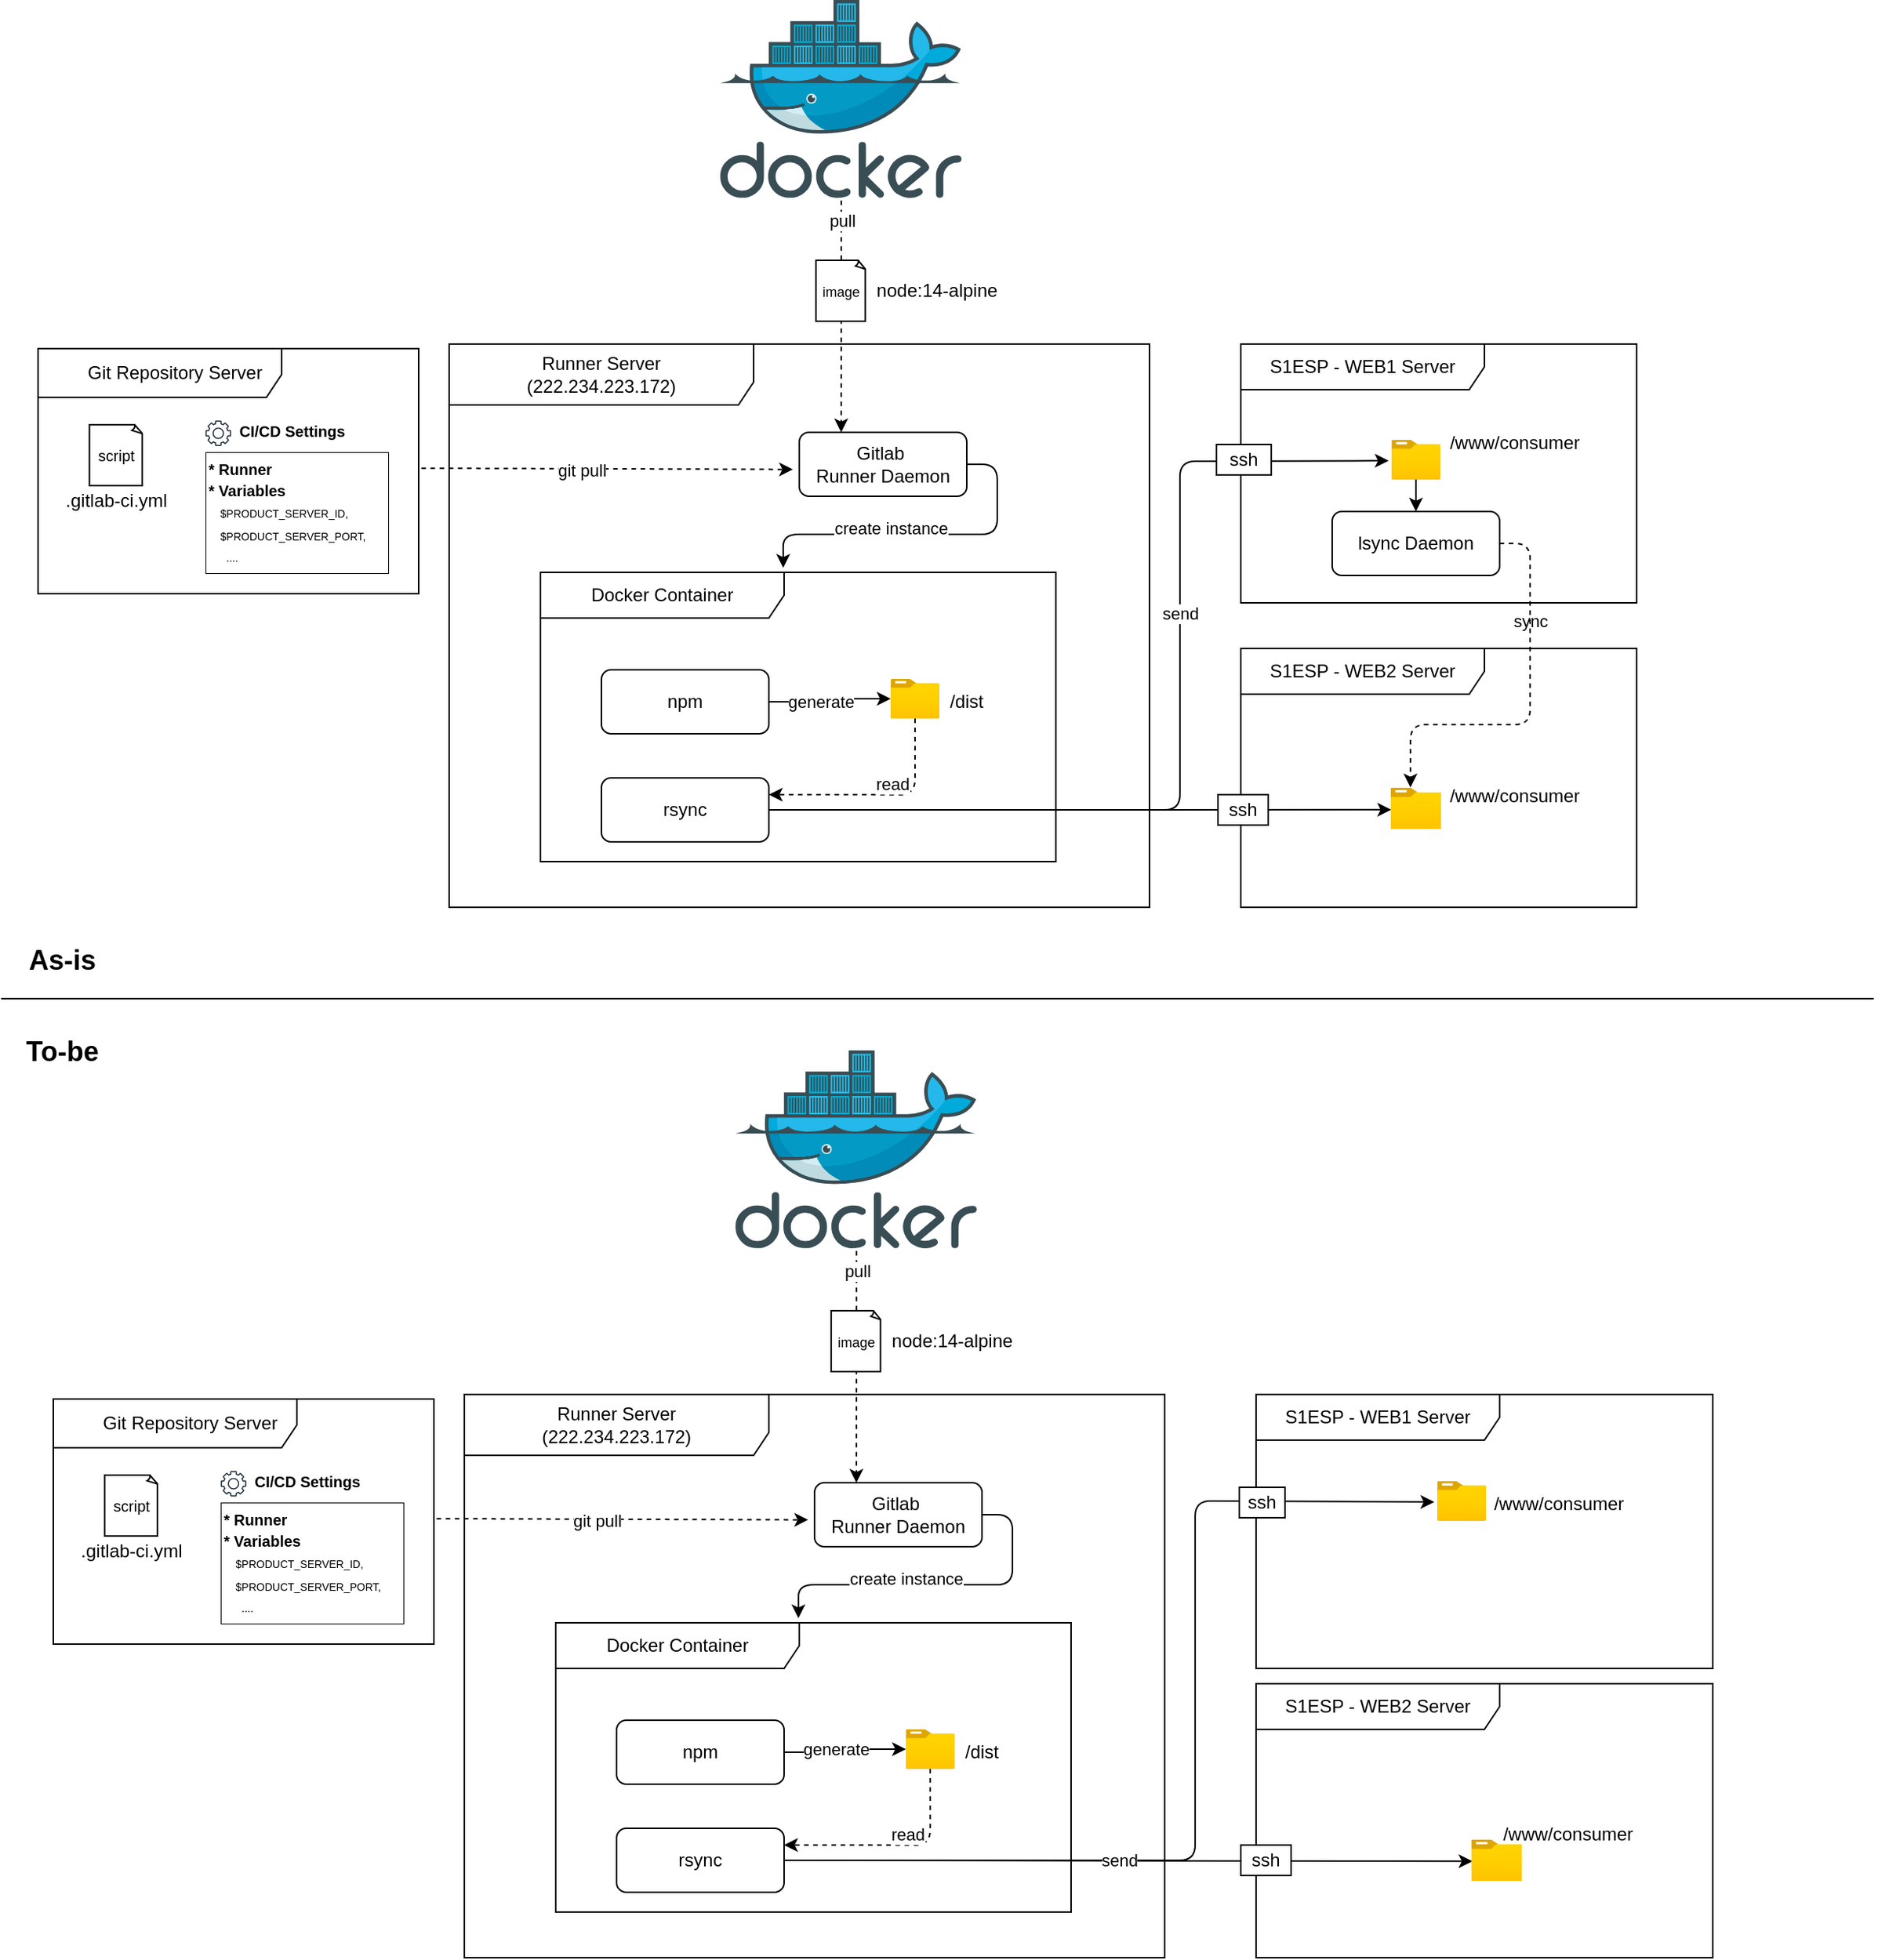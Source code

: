 <mxfile version="24.6.4" type="github">
  <diagram name="페이지-1" id="XIiHkbwO5vJLCOaLFscR">
    <mxGraphModel dx="1035" dy="683" grid="1" gridSize="10" guides="1" tooltips="1" connect="1" arrows="1" fold="1" page="1" pageScale="1" pageWidth="1654" pageHeight="1169" math="0" shadow="0">
      <root>
        <mxCell id="0" />
        <mxCell id="1" parent="0" />
        <mxCell id="avvWg3cv_dRgICwLxERR-168" style="rounded=0;orthogonalLoop=1;jettySize=auto;html=1;entryX=0.011;entryY=0.534;entryDx=0;entryDy=0;entryPerimeter=0;" edge="1" parent="1" source="avvWg3cv_dRgICwLxERR-88" target="avvWg3cv_dRgICwLxERR-61">
          <mxGeometry relative="1" as="geometry" />
        </mxCell>
        <mxCell id="avvWg3cv_dRgICwLxERR-164" style="edgeStyle=orthogonalEdgeStyle;rounded=0;orthogonalLoop=1;jettySize=auto;html=1;entryX=0.023;entryY=0.523;entryDx=0;entryDy=0;entryPerimeter=0;exitX=1;exitY=0.5;exitDx=0;exitDy=0;" edge="1" parent="1" source="avvWg3cv_dRgICwLxERR-149" target="avvWg3cv_dRgICwLxERR-135">
          <mxGeometry relative="1" as="geometry">
            <Array as="points">
              <mxPoint x="590" y="1237" />
            </Array>
          </mxGeometry>
        </mxCell>
        <mxCell id="avvWg3cv_dRgICwLxERR-60" value="send" style="rounded=1;orthogonalLoop=1;jettySize=auto;html=1;entryX=-0.06;entryY=0.526;entryDx=0;entryDy=0;entryPerimeter=0;exitX=1;exitY=0.5;exitDx=0;exitDy=0;curved=0;" edge="1" parent="1" source="avvWg3cv_dRgICwLxERR-88" target="avvWg3cv_dRgICwLxERR-54">
          <mxGeometry x="0.255" relative="1" as="geometry">
            <mxPoint x="1620" y="470" as="targetPoint" />
            <mxPoint x="920" y="290" as="sourcePoint" />
            <Array as="points">
              <mxPoint x="850" y="546" />
              <mxPoint x="850" y="317" />
            </Array>
            <mxPoint as="offset" />
          </mxGeometry>
        </mxCell>
        <mxCell id="avvWg3cv_dRgICwLxERR-65" value="sync" style="edgeLabel;html=1;align=center;verticalAlign=middle;resizable=0;points=[];" vertex="1" connectable="0" parent="avvWg3cv_dRgICwLxERR-60">
          <mxGeometry x="0.223" y="-2" relative="1" as="geometry">
            <mxPoint x="228" y="-5" as="offset" />
          </mxGeometry>
        </mxCell>
        <mxCell id="avvWg3cv_dRgICwLxERR-36" style="rounded=0;orthogonalLoop=1;jettySize=auto;html=1;dashed=1;entryX=0.25;entryY=0;entryDx=0;entryDy=0;exitX=0.502;exitY=1.013;exitDx=0;exitDy=0;exitPerimeter=0;" edge="1" parent="1" source="avvWg3cv_dRgICwLxERR-6" target="avvWg3cv_dRgICwLxERR-76">
          <mxGeometry relative="1" as="geometry">
            <mxPoint x="670" y="110" as="sourcePoint" />
            <mxPoint x="910" y="60" as="targetPoint" />
          </mxGeometry>
        </mxCell>
        <mxCell id="avvWg3cv_dRgICwLxERR-79" value="pull" style="edgeLabel;html=1;align=center;verticalAlign=middle;resizable=0;points=[];" vertex="1" connectable="0" parent="avvWg3cv_dRgICwLxERR-36">
          <mxGeometry x="-0.654" relative="1" as="geometry">
            <mxPoint y="-13" as="offset" />
          </mxGeometry>
        </mxCell>
        <mxCell id="avvWg3cv_dRgICwLxERR-6" value="" style="image;sketch=0;aspect=fixed;html=1;points=[];align=center;fontSize=12;image=img/lib/mscae/Docker.svg;" vertex="1" parent="1">
          <mxGeometry x="548" y="14" width="158.54" height="130" as="geometry" />
        </mxCell>
        <mxCell id="avvWg3cv_dRgICwLxERR-10" value="S1ESP - WEB1 Server" style="shape=umlFrame;whiteSpace=wrap;html=1;pointerEvents=0;recursiveResize=0;container=1;collapsible=0;width=160;" vertex="1" parent="1">
          <mxGeometry x="890" y="240" width="260" height="170" as="geometry" />
        </mxCell>
        <mxCell id="avvWg3cv_dRgICwLxERR-59" style="rounded=0;orthogonalLoop=1;jettySize=auto;html=1;dashed=1;entryX=0.5;entryY=0;entryDx=0;entryDy=0;edgeStyle=orthogonalEdgeStyle;" edge="1" parent="avvWg3cv_dRgICwLxERR-10" source="avvWg3cv_dRgICwLxERR-54" target="avvWg3cv_dRgICwLxERR-89">
          <mxGeometry relative="1" as="geometry">
            <mxPoint x="186.02" y="120" as="targetPoint" />
          </mxGeometry>
        </mxCell>
        <mxCell id="avvWg3cv_dRgICwLxERR-54" value="" style="image;aspect=fixed;html=1;points=[];align=center;fontSize=12;image=img/lib/azure2/general/Folder_Blank.svg;" vertex="1" parent="avvWg3cv_dRgICwLxERR-10">
          <mxGeometry x="99" y="62.99" width="32" height="25.97" as="geometry" />
        </mxCell>
        <mxCell id="avvWg3cv_dRgICwLxERR-55" value="/www/consumer" style="text;html=1;align=center;verticalAlign=middle;whiteSpace=wrap;rounded=0;" vertex="1" parent="avvWg3cv_dRgICwLxERR-10">
          <mxGeometry x="150" y="50.0" width="60" height="30" as="geometry" />
        </mxCell>
        <mxCell id="avvWg3cv_dRgICwLxERR-89" value="&lt;div&gt;lsync Daemon&lt;/div&gt;" style="rounded=1;whiteSpace=wrap;html=1;" vertex="1" parent="avvWg3cv_dRgICwLxERR-10">
          <mxGeometry x="60" y="110" width="110" height="42" as="geometry" />
        </mxCell>
        <mxCell id="avvWg3cv_dRgICwLxERR-57" value="ssh" style="rounded=0;whiteSpace=wrap;html=1;" vertex="1" parent="avvWg3cv_dRgICwLxERR-10">
          <mxGeometry x="-16" y="65.97" width="36" height="20" as="geometry" />
        </mxCell>
        <mxCell id="avvWg3cv_dRgICwLxERR-11" value="S1ESP - WEB2 Server" style="shape=umlFrame;whiteSpace=wrap;html=1;pointerEvents=0;recursiveResize=0;container=1;collapsible=0;width=160;flipH=0;" vertex="1" parent="1">
          <mxGeometry x="890" y="440" width="260" height="170" as="geometry" />
        </mxCell>
        <mxCell id="avvWg3cv_dRgICwLxERR-61" value="" style="image;aspect=fixed;html=1;points=[];align=center;fontSize=12;image=img/lib/azure2/general/Folder_Blank.svg;" vertex="1" parent="avvWg3cv_dRgICwLxERR-11">
          <mxGeometry x="98.37" y="91.5" width="33.27" height="27" as="geometry" />
        </mxCell>
        <mxCell id="avvWg3cv_dRgICwLxERR-62" value="/www/consumer" style="text;html=1;align=center;verticalAlign=middle;whiteSpace=wrap;rounded=0;" vertex="1" parent="avvWg3cv_dRgICwLxERR-11">
          <mxGeometry x="150" y="85.52" width="60" height="22.98" as="geometry" />
        </mxCell>
        <mxCell id="avvWg3cv_dRgICwLxERR-63" value="ssh" style="rounded=0;whiteSpace=wrap;html=1;" vertex="1" parent="avvWg3cv_dRgICwLxERR-11">
          <mxGeometry x="-15" y="96" width="33" height="20" as="geometry" />
        </mxCell>
        <mxCell id="avvWg3cv_dRgICwLxERR-16" value="" style="endArrow=none;html=1;rounded=0;" edge="1" parent="1">
          <mxGeometry width="50" height="50" relative="1" as="geometry">
            <mxPoint x="75.73" y="670" as="sourcePoint" />
            <mxPoint x="1305.73" y="670" as="targetPoint" />
          </mxGeometry>
        </mxCell>
        <mxCell id="avvWg3cv_dRgICwLxERR-29" value="node:14-alpine" style="text;html=1;align=center;verticalAlign=middle;whiteSpace=wrap;rounded=0;" vertex="1" parent="1">
          <mxGeometry x="640" y="200" width="101.46" height="10" as="geometry" />
        </mxCell>
        <mxCell id="avvWg3cv_dRgICwLxERR-66" value="Runner Serve&lt;span style=&quot;background-color: initial;&quot;&gt;r&lt;/span&gt;&lt;div&gt;&lt;span style=&quot;background-color: initial;&quot;&gt;(222.234.223.172)&lt;/span&gt;&lt;/div&gt;" style="shape=umlFrame;whiteSpace=wrap;html=1;pointerEvents=0;recursiveResize=0;container=1;collapsible=0;width=200;height=40;" vertex="1" parent="1">
          <mxGeometry x="370" y="240" width="460" height="370" as="geometry" />
        </mxCell>
        <mxCell id="avvWg3cv_dRgICwLxERR-76" value="Gitlab&amp;nbsp;&lt;div&gt;Runner Daemon&lt;/div&gt;" style="rounded=1;whiteSpace=wrap;html=1;" vertex="1" parent="avvWg3cv_dRgICwLxERR-66">
          <mxGeometry x="230" y="58.0" width="110" height="42" as="geometry" />
        </mxCell>
        <mxCell id="avvWg3cv_dRgICwLxERR-21" value="Docker Container" style="shape=umlFrame;whiteSpace=wrap;html=1;pointerEvents=0;recursiveResize=0;container=1;collapsible=0;width=160;" vertex="1" parent="avvWg3cv_dRgICwLxERR-66">
          <mxGeometry x="60" y="150" width="338.5" height="190" as="geometry" />
        </mxCell>
        <mxCell id="avvWg3cv_dRgICwLxERR-46" value="" style="edgeStyle=orthogonalEdgeStyle;rounded=0;orthogonalLoop=1;jettySize=auto;html=1;exitX=1;exitY=0.5;exitDx=0;exitDy=0;" edge="1" parent="avvWg3cv_dRgICwLxERR-21" source="avvWg3cv_dRgICwLxERR-87" target="avvWg3cv_dRgICwLxERR-47">
          <mxGeometry relative="1" as="geometry">
            <mxPoint x="150.0" y="85.034" as="sourcePoint" />
            <mxPoint x="218.5" y="85" as="targetPoint" />
          </mxGeometry>
        </mxCell>
        <mxCell id="avvWg3cv_dRgICwLxERR-49" value="generate" style="edgeLabel;html=1;align=center;verticalAlign=middle;resizable=0;points=[];" vertex="1" connectable="0" parent="avvWg3cv_dRgICwLxERR-46">
          <mxGeometry x="-0.449" y="4" relative="1" as="geometry">
            <mxPoint x="11" y="4" as="offset" />
          </mxGeometry>
        </mxCell>
        <mxCell id="avvWg3cv_dRgICwLxERR-51" style="rounded=1;orthogonalLoop=1;jettySize=auto;html=1;entryX=1;entryY=0.25;entryDx=0;entryDy=0;dashed=1;edgeStyle=orthogonalEdgeStyle;curved=0;" edge="1" parent="avvWg3cv_dRgICwLxERR-21" source="avvWg3cv_dRgICwLxERR-47" target="avvWg3cv_dRgICwLxERR-88">
          <mxGeometry relative="1" as="geometry">
            <mxPoint x="240.0" y="145" as="targetPoint" />
            <Array as="points">
              <mxPoint x="246" y="146" />
              <mxPoint x="150" y="146" />
            </Array>
          </mxGeometry>
        </mxCell>
        <mxCell id="avvWg3cv_dRgICwLxERR-52" value="read" style="edgeLabel;html=1;align=center;verticalAlign=middle;resizable=0;points=[];" vertex="1" connectable="0" parent="avvWg3cv_dRgICwLxERR-51">
          <mxGeometry x="-0.15" y="3" relative="1" as="geometry">
            <mxPoint x="-3" y="-10" as="offset" />
          </mxGeometry>
        </mxCell>
        <mxCell id="avvWg3cv_dRgICwLxERR-47" value="" style="image;aspect=fixed;html=1;points=[];align=center;fontSize=12;image=img/lib/azure2/general/Folder_Blank.svg;" vertex="1" parent="avvWg3cv_dRgICwLxERR-21">
          <mxGeometry x="230" y="70.01" width="32" height="25.97" as="geometry" />
        </mxCell>
        <mxCell id="avvWg3cv_dRgICwLxERR-48" value="/dist" style="text;html=1;align=center;verticalAlign=middle;whiteSpace=wrap;rounded=0;" vertex="1" parent="avvWg3cv_dRgICwLxERR-21">
          <mxGeometry x="250" y="70.01" width="60" height="30" as="geometry" />
        </mxCell>
        <mxCell id="avvWg3cv_dRgICwLxERR-87" value="npm" style="rounded=1;whiteSpace=wrap;html=1;" vertex="1" parent="avvWg3cv_dRgICwLxERR-21">
          <mxGeometry x="40" y="64.01" width="110" height="42" as="geometry" />
        </mxCell>
        <mxCell id="avvWg3cv_dRgICwLxERR-88" value="rsync" style="rounded=1;whiteSpace=wrap;html=1;" vertex="1" parent="avvWg3cv_dRgICwLxERR-21">
          <mxGeometry x="40" y="135" width="110" height="42" as="geometry" />
        </mxCell>
        <mxCell id="avvWg3cv_dRgICwLxERR-37" style="rounded=1;orthogonalLoop=1;jettySize=auto;html=1;exitX=1;exitY=0.5;exitDx=0;exitDy=0;entryX=0.471;entryY=-0.016;entryDx=0;entryDy=0;entryPerimeter=0;edgeStyle=orthogonalEdgeStyle;curved=0;" edge="1" parent="avvWg3cv_dRgICwLxERR-66" source="avvWg3cv_dRgICwLxERR-76" target="avvWg3cv_dRgICwLxERR-21">
          <mxGeometry relative="1" as="geometry">
            <mxPoint x="255" y="286" as="targetPoint" />
          </mxGeometry>
        </mxCell>
        <mxCell id="avvWg3cv_dRgICwLxERR-40" value="create instance" style="edgeLabel;html=1;align=center;verticalAlign=middle;resizable=0;points=[];" vertex="1" connectable="0" parent="avvWg3cv_dRgICwLxERR-37">
          <mxGeometry x="-0.038" y="2" relative="1" as="geometry">
            <mxPoint x="-26" y="-6" as="offset" />
          </mxGeometry>
        </mxCell>
        <mxCell id="avvWg3cv_dRgICwLxERR-24" value="&lt;font style=&quot;font-size: 9px;&quot;&gt;image&lt;/font&gt;" style="whiteSpace=wrap;html=1;shape=mxgraph.basic.document" vertex="1" parent="1">
          <mxGeometry x="610.91" y="185" width="32.73" height="40" as="geometry" />
        </mxCell>
        <mxCell id="avvWg3cv_dRgICwLxERR-83" style="rounded=0;orthogonalLoop=1;jettySize=auto;html=1;entryX=-0.038;entryY=0.58;entryDx=0;entryDy=0;entryPerimeter=0;dashed=1;exitX=1.007;exitY=0.488;exitDx=0;exitDy=0;exitPerimeter=0;" edge="1" parent="1" source="avvWg3cv_dRgICwLxERR-104" target="avvWg3cv_dRgICwLxERR-76">
          <mxGeometry relative="1" as="geometry">
            <mxPoint x="293" y="322.888" as="sourcePoint" />
          </mxGeometry>
        </mxCell>
        <mxCell id="avvWg3cv_dRgICwLxERR-91" value="git pull" style="edgeLabel;html=1;align=center;verticalAlign=middle;resizable=0;points=[];" vertex="1" connectable="0" parent="avvWg3cv_dRgICwLxERR-83">
          <mxGeometry x="-0.134" y="-1" relative="1" as="geometry">
            <mxPoint as="offset" />
          </mxGeometry>
        </mxCell>
        <mxCell id="avvWg3cv_dRgICwLxERR-85" value="" style="rounded=1;orthogonalLoop=1;jettySize=auto;html=1;entryX=0.392;entryY=-0.01;entryDx=0;entryDy=0;entryPerimeter=0;exitX=1;exitY=0.5;exitDx=0;exitDy=0;dashed=1;edgeStyle=orthogonalEdgeStyle;" edge="1" parent="1" source="avvWg3cv_dRgICwLxERR-89" target="avvWg3cv_dRgICwLxERR-61">
          <mxGeometry relative="1" as="geometry">
            <mxPoint x="1087" y="541" as="targetPoint" />
            <mxPoint x="1000.0" y="345.034" as="sourcePoint" />
            <Array as="points">
              <mxPoint x="1080" y="371" />
              <mxPoint x="1080" y="490" />
              <mxPoint x="1001" y="490" />
            </Array>
          </mxGeometry>
        </mxCell>
        <mxCell id="avvWg3cv_dRgICwLxERR-104" value="&amp;nbsp; &amp;nbsp; &amp;nbsp; Git Repository Server" style="shape=umlFrame;whiteSpace=wrap;html=1;pointerEvents=0;recursiveResize=0;container=1;collapsible=0;width=160;height=32;" vertex="1" parent="1">
          <mxGeometry x="100" y="243" width="250" height="161" as="geometry" />
        </mxCell>
        <mxCell id="avvWg3cv_dRgICwLxERR-96" value="&lt;font size=&quot;1&quot;&gt;script&lt;/font&gt;" style="whiteSpace=wrap;html=1;shape=mxgraph.basic.document" vertex="1" parent="avvWg3cv_dRgICwLxERR-104">
          <mxGeometry x="33.75" y="50" width="35" height="40" as="geometry" />
        </mxCell>
        <mxCell id="avvWg3cv_dRgICwLxERR-98" value=".gitlab-ci.yml" style="text;html=1;align=center;verticalAlign=middle;whiteSpace=wrap;rounded=0;" vertex="1" parent="avvWg3cv_dRgICwLxERR-104">
          <mxGeometry x="10" y="89" width="82.5" height="21" as="geometry" />
        </mxCell>
        <mxCell id="avvWg3cv_dRgICwLxERR-111" value="" style="shape=image;html=1;verticalAlign=top;verticalLabelPosition=bottom;labelBackgroundColor=#ffffff;imageAspect=0;aspect=fixed;image=https://cdn0.iconfinder.com/data/icons/phosphor-thin-vol-3/256/gitlab-logo-thin-128.png" vertex="1" parent="avvWg3cv_dRgICwLxERR-104">
          <mxGeometry x="4" y="2" width="27" height="27" as="geometry" />
        </mxCell>
        <mxCell id="avvWg3cv_dRgICwLxERR-113" value="" style="sketch=0;outlineConnect=0;fontColor=#232F3E;gradientColor=none;fillColor=#232F3D;strokeColor=none;dashed=0;verticalLabelPosition=bottom;verticalAlign=top;align=center;html=1;fontSize=12;fontStyle=0;aspect=fixed;pointerEvents=1;shape=mxgraph.aws4.gear;" vertex="1" parent="avvWg3cv_dRgICwLxERR-104">
          <mxGeometry x="110" y="47.25" width="16.75" height="16.75" as="geometry" />
        </mxCell>
        <mxCell id="avvWg3cv_dRgICwLxERR-116" value="&lt;font size=&quot;1&quot; style=&quot;&quot;&gt;&lt;b style=&quot;&quot;&gt;CI/CD Settings&lt;/b&gt;&lt;/font&gt;" style="text;html=1;align=center;verticalAlign=middle;whiteSpace=wrap;rounded=0;" vertex="1" parent="avvWg3cv_dRgICwLxERR-104">
          <mxGeometry x="126.75" y="43.5" width="80" height="20.5" as="geometry" />
        </mxCell>
        <mxCell id="avvWg3cv_dRgICwLxERR-118" value="&lt;div style=&quot;font-size: 10px;&quot;&gt;&lt;font style=&quot;font-size: 10px;&quot;&gt;&lt;b style=&quot;&quot;&gt;* Runner&lt;/b&gt;&lt;/font&gt;&lt;/div&gt;&lt;font style=&quot;font-size: 10px;&quot;&gt;&lt;b style=&quot;&quot;&gt;* Variables&lt;/b&gt;&lt;/font&gt;&lt;div&gt;&lt;font style=&quot;font-size: 7px;&quot;&gt;&amp;nbsp; &amp;nbsp; $PRODUCT_SERVER_ID,&lt;/font&gt;&lt;/div&gt;&lt;div&gt;&lt;font style=&quot;font-size: 7px;&quot;&gt;&amp;nbsp; &amp;nbsp; $PRODUCT_SERVER_PORT,&lt;br&gt;&amp;nbsp; &amp;nbsp; &amp;nbsp; ....&lt;/font&gt;&lt;/div&gt;" style="text;html=1;align=left;verticalAlign=middle;whiteSpace=wrap;rounded=0;strokeColor=default;strokeWidth=0.5;" vertex="1" parent="avvWg3cv_dRgICwLxERR-104">
          <mxGeometry x="110" y="68" width="120" height="79.5" as="geometry" />
        </mxCell>
        <mxCell id="avvWg3cv_dRgICwLxERR-121" value="&lt;b&gt;&lt;font style=&quot;font-size: 18px;&quot;&gt;As-is&lt;/font&gt;&lt;/b&gt;" style="text;html=1;align=center;verticalAlign=middle;whiteSpace=wrap;rounded=0;" vertex="1" parent="1">
          <mxGeometry x="85.73" y="630" width="60" height="30" as="geometry" />
        </mxCell>
        <mxCell id="avvWg3cv_dRgICwLxERR-122" value="&lt;b&gt;&lt;font style=&quot;font-size: 18px;&quot;&gt;To-be&lt;/font&gt;&lt;/b&gt;" style="text;html=1;align=center;verticalAlign=middle;whiteSpace=wrap;rounded=0;" vertex="1" parent="1">
          <mxGeometry x="85.73" y="690" width="60" height="30" as="geometry" />
        </mxCell>
        <mxCell id="avvWg3cv_dRgICwLxERR-123" value="send" style="rounded=1;orthogonalLoop=1;jettySize=auto;html=1;entryX=-0.06;entryY=0.526;entryDx=0;entryDy=0;entryPerimeter=0;exitX=1;exitY=0.5;exitDx=0;exitDy=0;curved=0;" edge="1" parent="1" source="avvWg3cv_dRgICwLxERR-149" target="avvWg3cv_dRgICwLxERR-130">
          <mxGeometry x="-0.336" relative="1" as="geometry">
            <mxPoint x="1630" y="1160" as="targetPoint" />
            <mxPoint x="930" y="980" as="sourcePoint" />
            <Array as="points">
              <mxPoint x="860" y="1236" />
              <mxPoint x="860" y="1000" />
            </Array>
            <mxPoint as="offset" />
          </mxGeometry>
        </mxCell>
        <mxCell id="avvWg3cv_dRgICwLxERR-125" style="rounded=0;orthogonalLoop=1;jettySize=auto;html=1;dashed=1;entryX=0.25;entryY=0;entryDx=0;entryDy=0;exitX=0.502;exitY=1.013;exitDx=0;exitDy=0;exitPerimeter=0;" edge="1" parent="1" source="avvWg3cv_dRgICwLxERR-127" target="avvWg3cv_dRgICwLxERR-140">
          <mxGeometry relative="1" as="geometry">
            <mxPoint x="680" y="800" as="sourcePoint" />
            <mxPoint x="920" y="750" as="targetPoint" />
          </mxGeometry>
        </mxCell>
        <mxCell id="avvWg3cv_dRgICwLxERR-126" value="pull" style="edgeLabel;html=1;align=center;verticalAlign=middle;resizable=0;points=[];" vertex="1" connectable="0" parent="avvWg3cv_dRgICwLxERR-125">
          <mxGeometry x="-0.654" relative="1" as="geometry">
            <mxPoint y="-13" as="offset" />
          </mxGeometry>
        </mxCell>
        <mxCell id="avvWg3cv_dRgICwLxERR-127" value="" style="image;sketch=0;aspect=fixed;html=1;points=[];align=center;fontSize=12;image=img/lib/mscae/Docker.svg;" vertex="1" parent="1">
          <mxGeometry x="558" y="704" width="158.54" height="130" as="geometry" />
        </mxCell>
        <mxCell id="avvWg3cv_dRgICwLxERR-128" value="S1ESP - WEB1 Server" style="shape=umlFrame;whiteSpace=wrap;html=1;pointerEvents=0;recursiveResize=0;container=1;collapsible=0;width=160;" vertex="1" parent="1">
          <mxGeometry x="900" y="930" width="300" height="180" as="geometry" />
        </mxCell>
        <mxCell id="avvWg3cv_dRgICwLxERR-130" value="" style="image;aspect=fixed;html=1;points=[];align=center;fontSize=12;image=img/lib/azure2/general/Folder_Blank.svg;" vertex="1" parent="avvWg3cv_dRgICwLxERR-128">
          <mxGeometry x="119" y="56.98" width="32" height="25.97" as="geometry" />
        </mxCell>
        <mxCell id="avvWg3cv_dRgICwLxERR-131" value="/www/consumer" style="text;html=1;align=center;verticalAlign=middle;whiteSpace=wrap;rounded=0;" vertex="1" parent="avvWg3cv_dRgICwLxERR-128">
          <mxGeometry x="169" y="56.98" width="60" height="30" as="geometry" />
        </mxCell>
        <mxCell id="avvWg3cv_dRgICwLxERR-134" value="S1ESP - WEB2 Server" style="shape=umlFrame;whiteSpace=wrap;html=1;pointerEvents=0;recursiveResize=0;container=1;collapsible=0;width=160;flipH=0;" vertex="1" parent="1">
          <mxGeometry x="900" y="1120" width="300" height="180" as="geometry" />
        </mxCell>
        <mxCell id="avvWg3cv_dRgICwLxERR-135" value="" style="image;aspect=fixed;html=1;points=[];align=center;fontSize=12;image=img/lib/azure2/general/Folder_Blank.svg;" vertex="1" parent="avvWg3cv_dRgICwLxERR-134">
          <mxGeometry x="141.36" y="102.5" width="33.27" height="27" as="geometry" />
        </mxCell>
        <mxCell id="avvWg3cv_dRgICwLxERR-136" value="/www/consumer" style="text;html=1;align=center;verticalAlign=middle;whiteSpace=wrap;rounded=0;" vertex="1" parent="avvWg3cv_dRgICwLxERR-134">
          <mxGeometry x="174.63" y="87.51" width="60" height="22.98" as="geometry" />
        </mxCell>
        <mxCell id="avvWg3cv_dRgICwLxERR-137" value="ssh" style="rounded=0;whiteSpace=wrap;html=1;" vertex="1" parent="avvWg3cv_dRgICwLxERR-134">
          <mxGeometry x="-10" y="106" width="33" height="20" as="geometry" />
        </mxCell>
        <mxCell id="avvWg3cv_dRgICwLxERR-138" value="node:14-alpine" style="text;html=1;align=center;verticalAlign=middle;whiteSpace=wrap;rounded=0;" vertex="1" parent="1">
          <mxGeometry x="650" y="890" width="101.46" height="10" as="geometry" />
        </mxCell>
        <mxCell id="avvWg3cv_dRgICwLxERR-139" value="Runner Serve&lt;span style=&quot;background-color: initial;&quot;&gt;r&lt;/span&gt;&lt;div&gt;&lt;span style=&quot;background-color: initial;&quot;&gt;(222.234.223.172)&lt;/span&gt;&lt;/div&gt;" style="shape=umlFrame;whiteSpace=wrap;html=1;pointerEvents=0;recursiveResize=0;container=1;collapsible=0;width=200;height=40;" vertex="1" parent="1">
          <mxGeometry x="380" y="930" width="460" height="370" as="geometry" />
        </mxCell>
        <mxCell id="avvWg3cv_dRgICwLxERR-140" value="Gitlab&amp;nbsp;&lt;div&gt;Runner Daemon&lt;/div&gt;" style="rounded=1;whiteSpace=wrap;html=1;" vertex="1" parent="avvWg3cv_dRgICwLxERR-139">
          <mxGeometry x="230" y="58.0" width="110" height="42" as="geometry" />
        </mxCell>
        <mxCell id="avvWg3cv_dRgICwLxERR-141" value="Docker Container" style="shape=umlFrame;whiteSpace=wrap;html=1;pointerEvents=0;recursiveResize=0;container=1;collapsible=0;width=160;" vertex="1" parent="avvWg3cv_dRgICwLxERR-139">
          <mxGeometry x="60" y="150" width="338.5" height="190" as="geometry" />
        </mxCell>
        <mxCell id="avvWg3cv_dRgICwLxERR-142" value="" style="edgeStyle=orthogonalEdgeStyle;rounded=0;orthogonalLoop=1;jettySize=auto;html=1;exitX=1;exitY=0.5;exitDx=0;exitDy=0;" edge="1" parent="avvWg3cv_dRgICwLxERR-141" source="avvWg3cv_dRgICwLxERR-148" target="avvWg3cv_dRgICwLxERR-146">
          <mxGeometry relative="1" as="geometry">
            <mxPoint x="150.0" y="85.034" as="sourcePoint" />
            <mxPoint x="218.5" y="85" as="targetPoint" />
          </mxGeometry>
        </mxCell>
        <mxCell id="avvWg3cv_dRgICwLxERR-143" value="generate" style="edgeLabel;html=1;align=center;verticalAlign=middle;resizable=0;points=[];" vertex="1" connectable="0" parent="avvWg3cv_dRgICwLxERR-142">
          <mxGeometry x="-0.449" y="4" relative="1" as="geometry">
            <mxPoint x="11" y="2" as="offset" />
          </mxGeometry>
        </mxCell>
        <mxCell id="avvWg3cv_dRgICwLxERR-144" style="rounded=1;orthogonalLoop=1;jettySize=auto;html=1;entryX=1;entryY=0.25;entryDx=0;entryDy=0;dashed=1;edgeStyle=orthogonalEdgeStyle;curved=0;" edge="1" parent="avvWg3cv_dRgICwLxERR-141" source="avvWg3cv_dRgICwLxERR-146" target="avvWg3cv_dRgICwLxERR-149">
          <mxGeometry relative="1" as="geometry">
            <mxPoint x="240.0" y="145" as="targetPoint" />
            <Array as="points">
              <mxPoint x="246" y="146" />
              <mxPoint x="150" y="146" />
            </Array>
          </mxGeometry>
        </mxCell>
        <mxCell id="avvWg3cv_dRgICwLxERR-145" value="read" style="edgeLabel;html=1;align=center;verticalAlign=middle;resizable=0;points=[];" vertex="1" connectable="0" parent="avvWg3cv_dRgICwLxERR-144">
          <mxGeometry x="-0.15" y="3" relative="1" as="geometry">
            <mxPoint x="-3" y="-10" as="offset" />
          </mxGeometry>
        </mxCell>
        <mxCell id="avvWg3cv_dRgICwLxERR-146" value="" style="image;aspect=fixed;html=1;points=[];align=center;fontSize=12;image=img/lib/azure2/general/Folder_Blank.svg;" vertex="1" parent="avvWg3cv_dRgICwLxERR-141">
          <mxGeometry x="230" y="70.01" width="32" height="25.97" as="geometry" />
        </mxCell>
        <mxCell id="avvWg3cv_dRgICwLxERR-147" value="/dist" style="text;html=1;align=center;verticalAlign=middle;whiteSpace=wrap;rounded=0;" vertex="1" parent="avvWg3cv_dRgICwLxERR-141">
          <mxGeometry x="250" y="70.01" width="60" height="30" as="geometry" />
        </mxCell>
        <mxCell id="avvWg3cv_dRgICwLxERR-148" value="npm" style="rounded=1;whiteSpace=wrap;html=1;" vertex="1" parent="avvWg3cv_dRgICwLxERR-141">
          <mxGeometry x="40" y="64.01" width="110" height="42" as="geometry" />
        </mxCell>
        <mxCell id="avvWg3cv_dRgICwLxERR-149" value="rsync" style="rounded=1;whiteSpace=wrap;html=1;" vertex="1" parent="avvWg3cv_dRgICwLxERR-141">
          <mxGeometry x="40" y="135" width="110" height="42" as="geometry" />
        </mxCell>
        <mxCell id="avvWg3cv_dRgICwLxERR-150" style="rounded=1;orthogonalLoop=1;jettySize=auto;html=1;exitX=1;exitY=0.5;exitDx=0;exitDy=0;entryX=0.471;entryY=-0.016;entryDx=0;entryDy=0;entryPerimeter=0;edgeStyle=orthogonalEdgeStyle;curved=0;" edge="1" parent="avvWg3cv_dRgICwLxERR-139" source="avvWg3cv_dRgICwLxERR-140" target="avvWg3cv_dRgICwLxERR-141">
          <mxGeometry relative="1" as="geometry">
            <mxPoint x="255" y="286" as="targetPoint" />
          </mxGeometry>
        </mxCell>
        <mxCell id="avvWg3cv_dRgICwLxERR-151" value="create instance" style="edgeLabel;html=1;align=center;verticalAlign=middle;resizable=0;points=[];" vertex="1" connectable="0" parent="avvWg3cv_dRgICwLxERR-150">
          <mxGeometry x="-0.038" y="2" relative="1" as="geometry">
            <mxPoint x="-26" y="-6" as="offset" />
          </mxGeometry>
        </mxCell>
        <mxCell id="avvWg3cv_dRgICwLxERR-152" value="&lt;font style=&quot;font-size: 9px;&quot;&gt;image&lt;/font&gt;" style="whiteSpace=wrap;html=1;shape=mxgraph.basic.document" vertex="1" parent="1">
          <mxGeometry x="620.91" y="875" width="32.73" height="40" as="geometry" />
        </mxCell>
        <mxCell id="avvWg3cv_dRgICwLxERR-153" style="rounded=0;orthogonalLoop=1;jettySize=auto;html=1;entryX=-0.038;entryY=0.58;entryDx=0;entryDy=0;entryPerimeter=0;dashed=1;exitX=1.007;exitY=0.488;exitDx=0;exitDy=0;exitPerimeter=0;" edge="1" parent="1" source="avvWg3cv_dRgICwLxERR-156" target="avvWg3cv_dRgICwLxERR-140">
          <mxGeometry relative="1" as="geometry">
            <mxPoint x="303" y="1012.888" as="sourcePoint" />
          </mxGeometry>
        </mxCell>
        <mxCell id="avvWg3cv_dRgICwLxERR-154" value="git pull" style="edgeLabel;html=1;align=center;verticalAlign=middle;resizable=0;points=[];" vertex="1" connectable="0" parent="avvWg3cv_dRgICwLxERR-153">
          <mxGeometry x="-0.134" y="-1" relative="1" as="geometry">
            <mxPoint as="offset" />
          </mxGeometry>
        </mxCell>
        <mxCell id="avvWg3cv_dRgICwLxERR-156" value="&amp;nbsp; &amp;nbsp; &amp;nbsp; Git Repository Server" style="shape=umlFrame;whiteSpace=wrap;html=1;pointerEvents=0;recursiveResize=0;container=1;collapsible=0;width=160;height=32;" vertex="1" parent="1">
          <mxGeometry x="110" y="933" width="250" height="161" as="geometry" />
        </mxCell>
        <mxCell id="avvWg3cv_dRgICwLxERR-157" value="&lt;font size=&quot;1&quot;&gt;script&lt;/font&gt;" style="whiteSpace=wrap;html=1;shape=mxgraph.basic.document" vertex="1" parent="avvWg3cv_dRgICwLxERR-156">
          <mxGeometry x="33.75" y="50" width="35" height="40" as="geometry" />
        </mxCell>
        <mxCell id="avvWg3cv_dRgICwLxERR-158" value=".gitlab-ci.yml" style="text;html=1;align=center;verticalAlign=middle;whiteSpace=wrap;rounded=0;" vertex="1" parent="avvWg3cv_dRgICwLxERR-156">
          <mxGeometry x="10" y="89" width="82.5" height="21" as="geometry" />
        </mxCell>
        <mxCell id="avvWg3cv_dRgICwLxERR-159" value="" style="shape=image;html=1;verticalAlign=top;verticalLabelPosition=bottom;labelBackgroundColor=#ffffff;imageAspect=0;aspect=fixed;image=https://cdn0.iconfinder.com/data/icons/phosphor-thin-vol-3/256/gitlab-logo-thin-128.png" vertex="1" parent="avvWg3cv_dRgICwLxERR-156">
          <mxGeometry x="4" y="2" width="27" height="27" as="geometry" />
        </mxCell>
        <mxCell id="avvWg3cv_dRgICwLxERR-160" value="" style="sketch=0;outlineConnect=0;fontColor=#232F3E;gradientColor=none;fillColor=#232F3D;strokeColor=none;dashed=0;verticalLabelPosition=bottom;verticalAlign=top;align=center;html=1;fontSize=12;fontStyle=0;aspect=fixed;pointerEvents=1;shape=mxgraph.aws4.gear;" vertex="1" parent="avvWg3cv_dRgICwLxERR-156">
          <mxGeometry x="110" y="47.25" width="16.75" height="16.75" as="geometry" />
        </mxCell>
        <mxCell id="avvWg3cv_dRgICwLxERR-161" value="&lt;font size=&quot;1&quot; style=&quot;&quot;&gt;&lt;b style=&quot;&quot;&gt;CI/CD Settings&lt;/b&gt;&lt;/font&gt;" style="text;html=1;align=center;verticalAlign=middle;whiteSpace=wrap;rounded=0;" vertex="1" parent="avvWg3cv_dRgICwLxERR-156">
          <mxGeometry x="126.75" y="43.5" width="80" height="20.5" as="geometry" />
        </mxCell>
        <mxCell id="avvWg3cv_dRgICwLxERR-162" value="&lt;div style=&quot;font-size: 10px;&quot;&gt;&lt;font style=&quot;font-size: 10px;&quot;&gt;&lt;b style=&quot;&quot;&gt;* Runner&lt;/b&gt;&lt;/font&gt;&lt;/div&gt;&lt;font style=&quot;font-size: 10px;&quot;&gt;&lt;b style=&quot;&quot;&gt;* Variables&lt;/b&gt;&lt;/font&gt;&lt;div&gt;&lt;font style=&quot;font-size: 7px;&quot;&gt;&amp;nbsp; &amp;nbsp; $PRODUCT_SERVER_ID,&lt;/font&gt;&lt;/div&gt;&lt;div&gt;&lt;font style=&quot;font-size: 7px;&quot;&gt;&amp;nbsp; &amp;nbsp; $PRODUCT_SERVER_PORT,&lt;br&gt;&amp;nbsp; &amp;nbsp; &amp;nbsp; ....&lt;/font&gt;&lt;/div&gt;" style="text;html=1;align=left;verticalAlign=middle;whiteSpace=wrap;rounded=0;strokeColor=default;strokeWidth=0.5;" vertex="1" parent="avvWg3cv_dRgICwLxERR-156">
          <mxGeometry x="110" y="68" width="120" height="79.5" as="geometry" />
        </mxCell>
        <mxCell id="avvWg3cv_dRgICwLxERR-133" value="ssh" style="rounded=0;whiteSpace=wrap;html=1;" vertex="1" parent="1">
          <mxGeometry x="889" y="990.98" width="30" height="20" as="geometry" />
        </mxCell>
      </root>
    </mxGraphModel>
  </diagram>
</mxfile>
